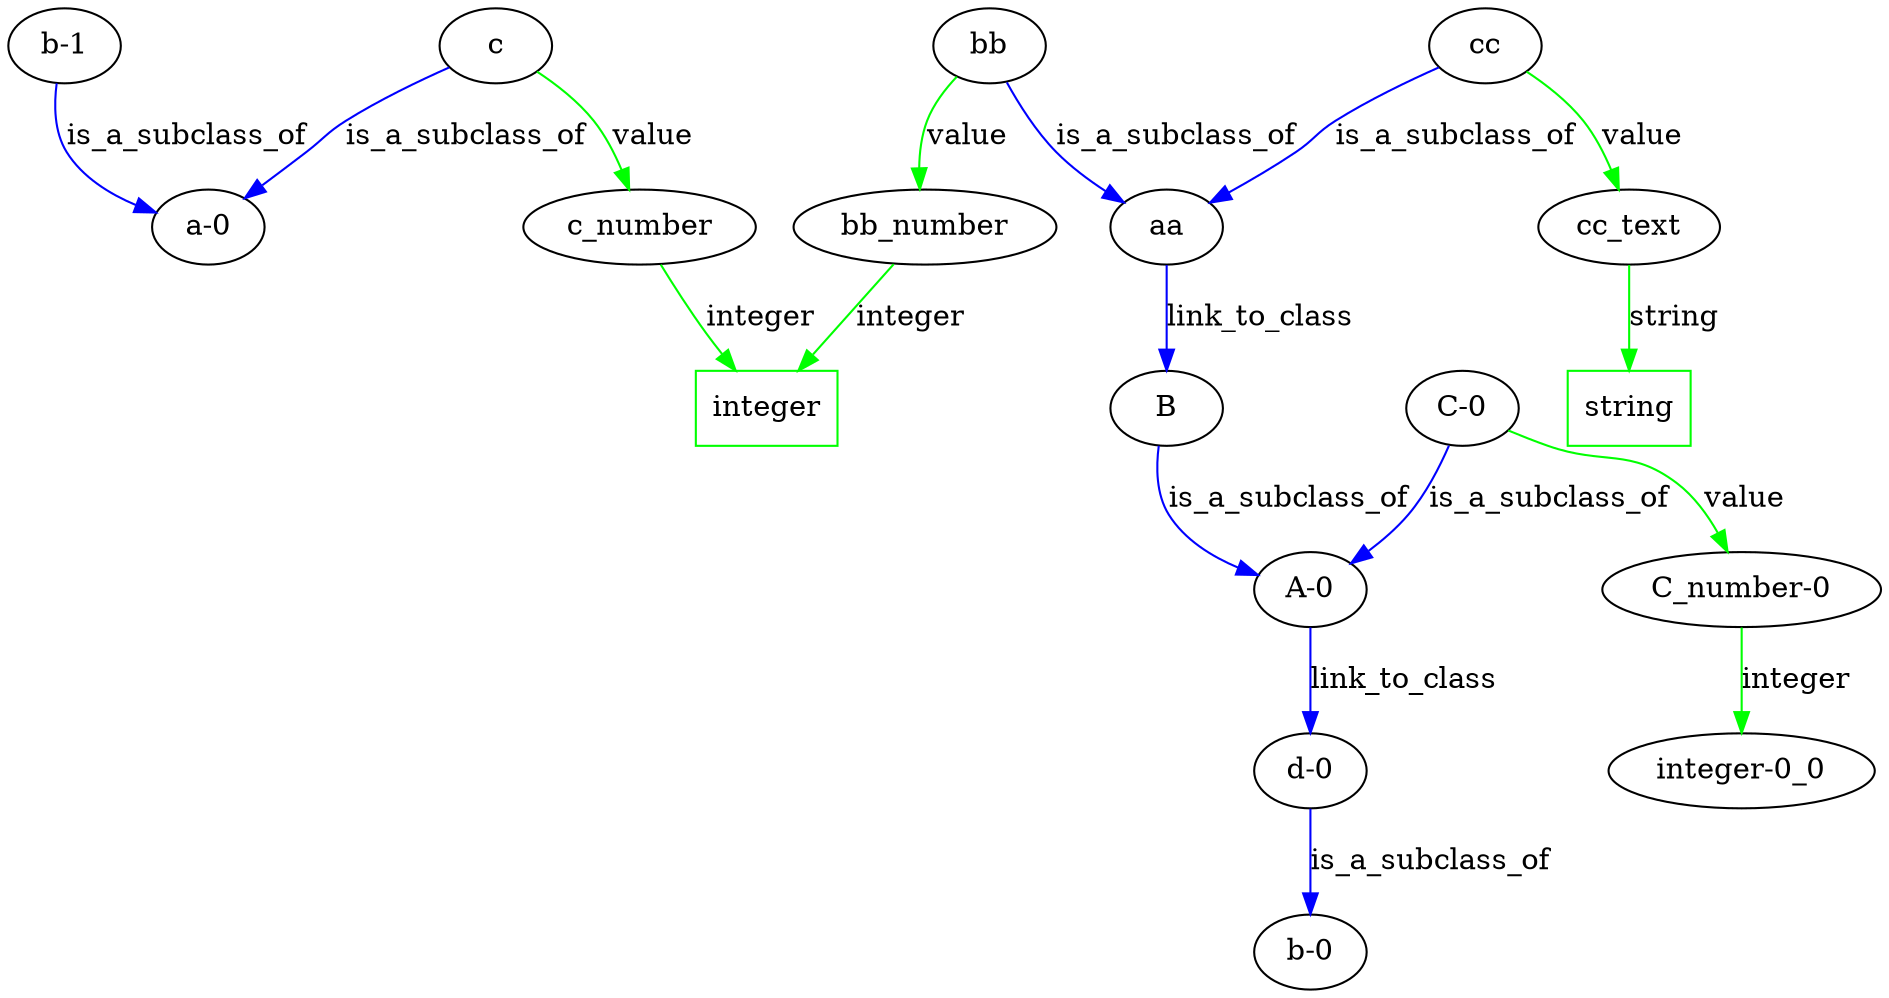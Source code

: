digraph {
	"b-1"
	"a-0"
	"b-1" -> "a-0" [label=is_a_subclass_of color=blue]
	"C_number-0"
	"integer-0_0"
	"C_number-0" -> "integer-0_0" [label=integer color=green]
	bb
	bb_number
	bb -> bb_number [label=value color=green]
	"A-0"
	"d-0"
	"A-0" -> "d-0" [label=link_to_class color=blue]
	aa
	B
	aa -> B [label=link_to_class color=blue]
	cc
	cc_text
	cc -> cc_text [label=value color=green]
	"C-0"
	"A-0"
	"C-0" -> "A-0" [label=is_a_subclass_of color=blue]
	bb
	aa
	bb -> aa [label=is_a_subclass_of color=blue]
	cc
	aa
	cc -> aa [label=is_a_subclass_of color=blue]
	c
	c_number
	c -> c_number [label=value color=green]
	string [color=green shape=rectangle]
	string
	cc_text -> string [label=string color=green]
	"C-0"
	"C_number-0"
	"C-0" -> "C_number-0" [label=value color=green]
	"d-0"
	"b-0"
	"d-0" -> "b-0" [label=is_a_subclass_of color=blue]
	integer [color=green shape=rectangle]
	integer
	c_number -> integer [label=integer color=green]
	B
	"A-0"
	B -> "A-0" [label=is_a_subclass_of color=blue]
	c
	"a-0"
	c -> "a-0" [label=is_a_subclass_of color=blue]
	integer [color=green shape=rectangle]
	integer
	bb_number -> integer [label=integer color=green]
}
